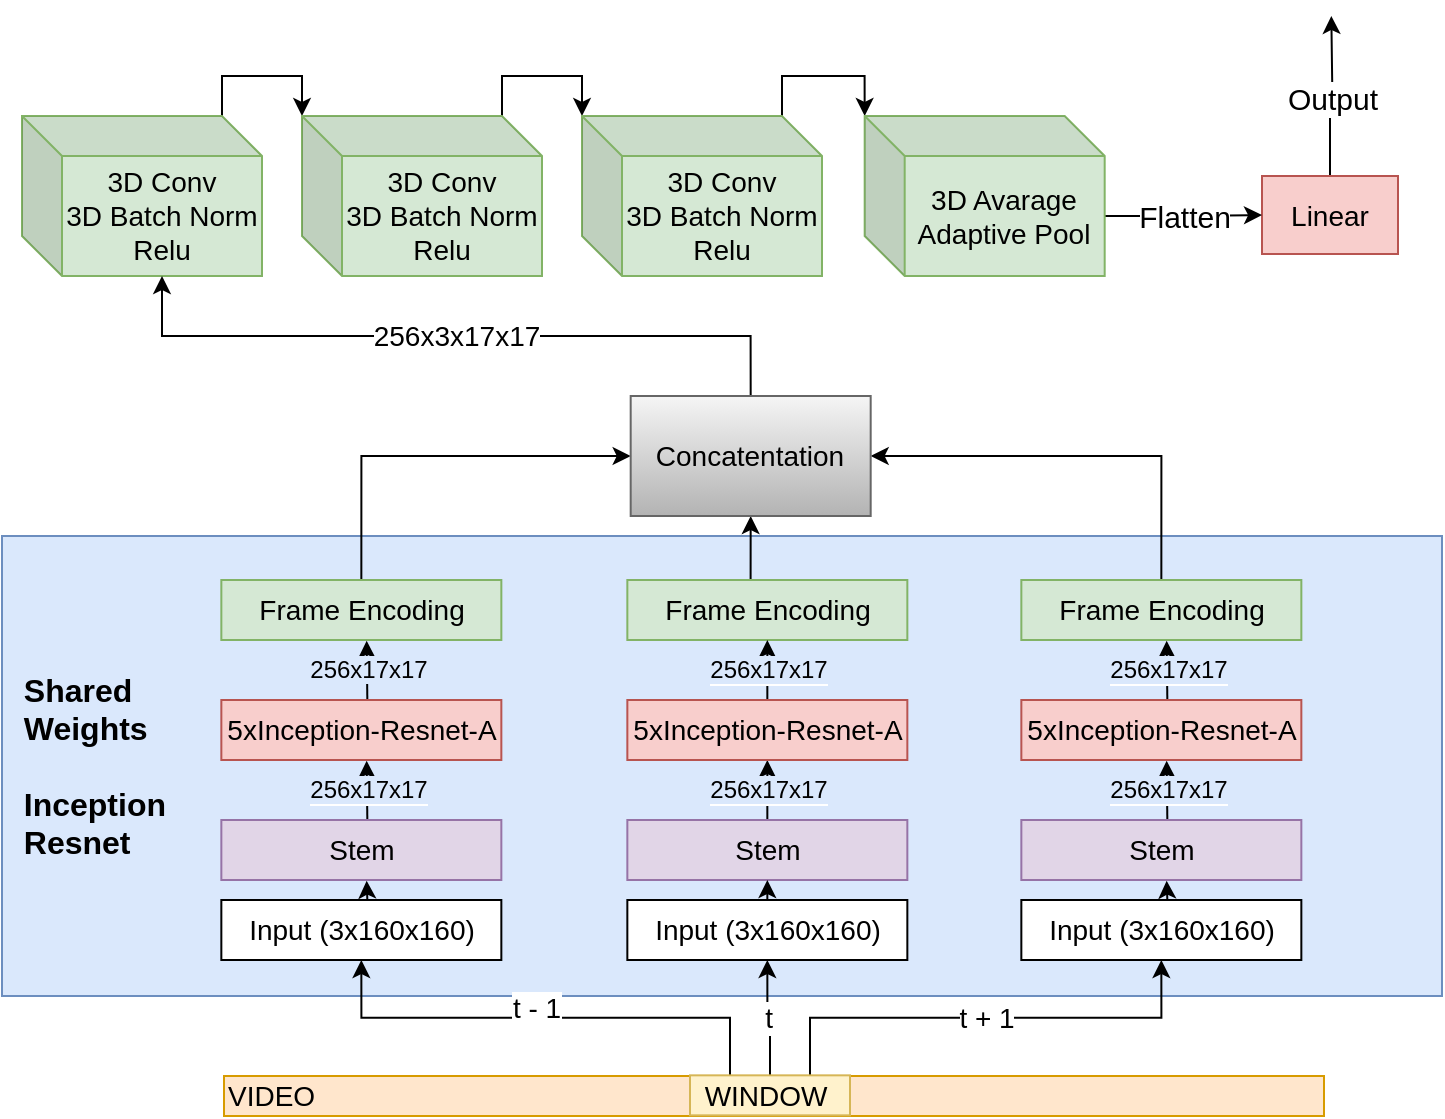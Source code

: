 <mxfile version="12.6.2" type="device"><diagram id="kFkTJWzV-NSt1Fxby4Gg" name="Page-1"><mxGraphModel dx="988" dy="680" grid="1" gridSize="10" guides="1" tooltips="1" connect="1" arrows="1" fold="1" page="1" pageScale="1" pageWidth="850" pageHeight="1100" math="0" shadow="0"><root><mxCell id="0"/><mxCell id="1" parent="0"/><mxCell id="_RKcm5ElNQOQAwjPBPU3-63" value="&lt;b&gt;&lt;font style=&quot;font-size: 16px&quot;&gt;&amp;nbsp; Shared &lt;br&gt;&amp;nbsp; Weights&lt;br&gt;&lt;br&gt;&amp;nbsp; Inception&lt;br&gt;&amp;nbsp; Resnet&lt;br&gt;&lt;/font&gt;&lt;/b&gt;" style="rounded=0;whiteSpace=wrap;html=1;fontSize=12;fillColor=#dae8fc;strokeColor=#6c8ebf;align=left;" parent="1" vertex="1"><mxGeometry x="50" y="790" width="720" height="230" as="geometry"/></mxCell><mxCell id="wErY14mIC9FJ_7ddgnWq-17" value="&lt;span style=&quot;background-color: rgb(218 , 232 , 252)&quot;&gt;256x17x17&lt;/span&gt;" style="edgeStyle=orthogonalEdgeStyle;rounded=0;orthogonalLoop=1;jettySize=auto;html=1;exitX=0.5;exitY=0;exitDx=0;exitDy=0;entryX=0.5;entryY=1;entryDx=0;entryDy=0;endSize=6;verticalAlign=middle;fontSize=12;" parent="1" edge="1"><mxGeometry relative="1" as="geometry"><mxPoint x="232.67" y="932" as="sourcePoint"/><mxPoint x="232.337" y="902.333" as="targetPoint"/></mxGeometry></mxCell><mxCell id="wErY14mIC9FJ_7ddgnWq-2" value="&lt;font style=&quot;font-size: 14px&quot;&gt;Stem&lt;/font&gt;" style="rounded=0;whiteSpace=wrap;html=1;fillColor=#e1d5e7;strokeColor=#9673a6;imageAspect=1;" parent="1" vertex="1"><mxGeometry x="159.67" y="932" width="140" height="30" as="geometry"/></mxCell><mxCell id="wErY14mIC9FJ_7ddgnWq-16" value="" style="edgeStyle=orthogonalEdgeStyle;rounded=0;orthogonalLoop=1;jettySize=auto;html=1;exitX=0.5;exitY=0;exitDx=0;exitDy=0;entryX=0.5;entryY=1;entryDx=0;entryDy=0;" parent="1" edge="1"><mxGeometry relative="1" as="geometry"><mxPoint x="232.67" y="972" as="sourcePoint"/><mxPoint x="232.337" y="962.333" as="targetPoint"/></mxGeometry></mxCell><mxCell id="wErY14mIC9FJ_7ddgnWq-3" value="Input (3x160x160)" style="rounded=0;whiteSpace=wrap;html=1;fontSize=14;" parent="1" vertex="1"><mxGeometry x="159.67" y="972" width="140" height="30" as="geometry"/></mxCell><mxCell id="_RKcm5ElNQOQAwjPBPU3-37" style="edgeStyle=orthogonalEdgeStyle;rounded=0;orthogonalLoop=1;jettySize=auto;html=1;exitX=0.5;exitY=0;exitDx=0;exitDy=0;entryX=0;entryY=0.5;entryDx=0;entryDy=0;" parent="1" source="wErY14mIC9FJ_7ddgnWq-4" target="_RKcm5ElNQOQAwjPBPU3-32" edge="1"><mxGeometry relative="1" as="geometry"/></mxCell><mxCell id="wErY14mIC9FJ_7ddgnWq-4" value="Frame Encoding" style="rounded=0;whiteSpace=wrap;html=1;fillColor=#d5e8d4;strokeColor=#82b366;imageAspect=1;fontSize=14;" parent="1" vertex="1"><mxGeometry x="159.67" y="812" width="140" height="30" as="geometry"/></mxCell><mxCell id="wErY14mIC9FJ_7ddgnWq-18" value="&lt;span style=&quot;font-size: 12px ; background-color: rgb(218 , 232 , 252)&quot;&gt;256x17x17&lt;/span&gt;" style="edgeStyle=orthogonalEdgeStyle;rounded=0;orthogonalLoop=1;jettySize=auto;html=1;exitX=0.5;exitY=0;exitDx=0;exitDy=0;entryX=0.5;entryY=1;entryDx=0;entryDy=0;labelBackgroundColor=none;" parent="1" edge="1"><mxGeometry relative="1" as="geometry"><mxPoint x="232.67" y="872" as="sourcePoint"/><mxPoint x="232.337" y="842.333" as="targetPoint"/></mxGeometry></mxCell><mxCell id="wErY14mIC9FJ_7ddgnWq-6" value="5xInception-Resnet-A" style="rounded=0;whiteSpace=wrap;html=1;fillColor=#f8cecc;strokeColor=#b85450;imageAspect=1;fontSize=14;" parent="1" vertex="1"><mxGeometry x="159.67" y="872" width="140" height="30" as="geometry"/></mxCell><mxCell id="_RKcm5ElNQOQAwjPBPU3-4" value="&lt;span style=&quot;background-color: rgb(218 , 232 , 252)&quot;&gt;256x17x17&lt;/span&gt;" style="edgeStyle=orthogonalEdgeStyle;rounded=0;orthogonalLoop=1;jettySize=auto;html=1;exitX=0.5;exitY=0;exitDx=0;exitDy=0;entryX=0.5;entryY=1;entryDx=0;entryDy=0;endSize=6;verticalAlign=middle;fontSize=12;" parent="1" source="_RKcm5ElNQOQAwjPBPU3-5" target="_RKcm5ElNQOQAwjPBPU3-10" edge="1"><mxGeometry relative="1" as="geometry"/></mxCell><mxCell id="_RKcm5ElNQOQAwjPBPU3-5" value="Stem" style="rounded=0;whiteSpace=wrap;html=1;fillColor=#e1d5e7;strokeColor=#9673a6;imageAspect=1;fontSize=14;" parent="1" vertex="1"><mxGeometry x="362.67" y="932" width="140" height="30" as="geometry"/></mxCell><mxCell id="_RKcm5ElNQOQAwjPBPU3-6" value="" style="edgeStyle=orthogonalEdgeStyle;rounded=0;orthogonalLoop=1;jettySize=auto;html=1;exitX=0.5;exitY=0;exitDx=0;exitDy=0;entryX=0.5;entryY=1;entryDx=0;entryDy=0;" parent="1" source="_RKcm5ElNQOQAwjPBPU3-7" target="_RKcm5ElNQOQAwjPBPU3-5" edge="1"><mxGeometry relative="1" as="geometry"/></mxCell><mxCell id="_RKcm5ElNQOQAwjPBPU3-7" value="Input (3x160x160)" style="rounded=0;whiteSpace=wrap;html=1;fontSize=14;" parent="1" vertex="1"><mxGeometry x="362.67" y="972" width="140" height="30" as="geometry"/></mxCell><mxCell id="_RKcm5ElNQOQAwjPBPU3-34" style="edgeStyle=orthogonalEdgeStyle;rounded=0;orthogonalLoop=1;jettySize=auto;html=1;exitX=0.5;exitY=0;exitDx=0;exitDy=0;entryX=0.5;entryY=1;entryDx=0;entryDy=0;" parent="1" source="_RKcm5ElNQOQAwjPBPU3-8" target="_RKcm5ElNQOQAwjPBPU3-32" edge="1"><mxGeometry relative="1" as="geometry"/></mxCell><mxCell id="_RKcm5ElNQOQAwjPBPU3-8" value="Frame Encoding" style="rounded=0;whiteSpace=wrap;html=1;fillColor=#d5e8d4;strokeColor=#82b366;imageAspect=1;fontSize=14;" parent="1" vertex="1"><mxGeometry x="362.67" y="812" width="140" height="30" as="geometry"/></mxCell><mxCell id="_RKcm5ElNQOQAwjPBPU3-9" value="&lt;span style=&quot;font-size: 12px ; background-color: rgb(218 , 232 , 252)&quot;&gt;256x17x17&lt;/span&gt;" style="edgeStyle=orthogonalEdgeStyle;rounded=0;orthogonalLoop=1;jettySize=auto;html=1;exitX=0.5;exitY=0;exitDx=0;exitDy=0;entryX=0.5;entryY=1;entryDx=0;entryDy=0;" parent="1" source="_RKcm5ElNQOQAwjPBPU3-10" target="_RKcm5ElNQOQAwjPBPU3-8" edge="1"><mxGeometry relative="1" as="geometry"/></mxCell><mxCell id="_RKcm5ElNQOQAwjPBPU3-10" value="&lt;span style=&quot;font-size: 14px&quot;&gt;5xInception-Resnet-A&lt;/span&gt;" style="rounded=0;whiteSpace=wrap;html=1;fillColor=#f8cecc;strokeColor=#b85450;imageAspect=1;" parent="1" vertex="1"><mxGeometry x="362.67" y="872" width="140" height="30" as="geometry"/></mxCell><mxCell id="_RKcm5ElNQOQAwjPBPU3-11" value="&lt;span style=&quot;background-color: rgb(218 , 232 , 252)&quot;&gt;256x17x17&lt;/span&gt;" style="edgeStyle=orthogonalEdgeStyle;rounded=0;orthogonalLoop=1;jettySize=auto;html=1;exitX=0.5;exitY=0;exitDx=0;exitDy=0;entryX=0.5;entryY=1;entryDx=0;entryDy=0;endSize=6;verticalAlign=middle;fontSize=12;" parent="1" edge="1"><mxGeometry relative="1" as="geometry"><mxPoint x="632.67" y="932" as="sourcePoint"/><mxPoint x="632.337" y="902.333" as="targetPoint"/></mxGeometry></mxCell><mxCell id="_RKcm5ElNQOQAwjPBPU3-12" value="Stem" style="rounded=0;whiteSpace=wrap;html=1;fillColor=#e1d5e7;strokeColor=#9673a6;imageAspect=1;fontSize=14;" parent="1" vertex="1"><mxGeometry x="559.67" y="932" width="140" height="30" as="geometry"/></mxCell><mxCell id="_RKcm5ElNQOQAwjPBPU3-13" value="" style="edgeStyle=orthogonalEdgeStyle;rounded=0;orthogonalLoop=1;jettySize=auto;html=1;exitX=0.5;exitY=0;exitDx=0;exitDy=0;entryX=0.5;entryY=1;entryDx=0;entryDy=0;" parent="1" edge="1"><mxGeometry relative="1" as="geometry"><mxPoint x="632.67" y="972" as="sourcePoint"/><mxPoint x="632.337" y="962.333" as="targetPoint"/></mxGeometry></mxCell><mxCell id="_RKcm5ElNQOQAwjPBPU3-14" value="Input (3x160x160)" style="rounded=0;whiteSpace=wrap;html=1;fontSize=14;" parent="1" vertex="1"><mxGeometry x="559.67" y="972" width="140" height="30" as="geometry"/></mxCell><mxCell id="_RKcm5ElNQOQAwjPBPU3-35" style="edgeStyle=orthogonalEdgeStyle;rounded=0;orthogonalLoop=1;jettySize=auto;html=1;exitX=0.5;exitY=0;exitDx=0;exitDy=0;entryX=1;entryY=0.5;entryDx=0;entryDy=0;" parent="1" source="_RKcm5ElNQOQAwjPBPU3-15" target="_RKcm5ElNQOQAwjPBPU3-32" edge="1"><mxGeometry relative="1" as="geometry"/></mxCell><mxCell id="_RKcm5ElNQOQAwjPBPU3-15" value="Frame Encoding" style="rounded=0;whiteSpace=wrap;html=1;fillColor=#d5e8d4;strokeColor=#82b366;imageAspect=1;fontSize=14;" parent="1" vertex="1"><mxGeometry x="559.67" y="812" width="140" height="30" as="geometry"/></mxCell><mxCell id="_RKcm5ElNQOQAwjPBPU3-16" value="&lt;span style=&quot;font-size: 12px ; background-color: rgb(218 , 232 , 252)&quot;&gt;256x17x17&lt;/span&gt;" style="edgeStyle=orthogonalEdgeStyle;rounded=0;orthogonalLoop=1;jettySize=auto;html=1;exitX=0.5;exitY=0;exitDx=0;exitDy=0;entryX=0.5;entryY=1;entryDx=0;entryDy=0;" parent="1" edge="1"><mxGeometry relative="1" as="geometry"><mxPoint x="632.67" y="872" as="sourcePoint"/><mxPoint x="632.337" y="842.333" as="targetPoint"/></mxGeometry></mxCell><mxCell id="_RKcm5ElNQOQAwjPBPU3-17" value="&lt;span style=&quot;font-size: 14px&quot;&gt;5xInception-Resnet-A&lt;/span&gt;" style="rounded=0;whiteSpace=wrap;html=1;fillColor=#f8cecc;strokeColor=#b85450;imageAspect=1;" parent="1" vertex="1"><mxGeometry x="559.67" y="872" width="140" height="30" as="geometry"/></mxCell><mxCell id="_RKcm5ElNQOQAwjPBPU3-18" value="256x17x17" style="edgeStyle=orthogonalEdgeStyle;rounded=0;orthogonalLoop=1;jettySize=auto;html=1;exitX=0.5;exitY=0;exitDx=0;exitDy=0;entryX=0.5;entryY=1;entryDx=0;entryDy=0;endSize=6;verticalAlign=middle;fontSize=12;" parent="1" edge="1"><mxGeometry relative="1" as="geometry"><mxPoint x="709.667" y="580.333" as="targetPoint"/></mxGeometry></mxCell><mxCell id="_RKcm5ElNQOQAwjPBPU3-20" value="" style="edgeStyle=orthogonalEdgeStyle;rounded=0;orthogonalLoop=1;jettySize=auto;html=1;exitX=0.5;exitY=0;exitDx=0;exitDy=0;entryX=0.5;entryY=1;entryDx=0;entryDy=0;" parent="1" edge="1"><mxGeometry relative="1" as="geometry"><mxPoint x="709.667" y="640.333" as="targetPoint"/></mxGeometry></mxCell><mxCell id="_RKcm5ElNQOQAwjPBPU3-23" value="&lt;span style=&quot;font-size: 12px&quot;&gt;256x17x17&lt;/span&gt;" style="edgeStyle=orthogonalEdgeStyle;rounded=0;orthogonalLoop=1;jettySize=auto;html=1;exitX=0.5;exitY=0;exitDx=0;exitDy=0;entryX=0.5;entryY=1;entryDx=0;entryDy=0;" parent="1" edge="1"><mxGeometry relative="1" as="geometry"><mxPoint x="709.667" y="520.333" as="targetPoint"/></mxGeometry></mxCell><mxCell id="_RKcm5ElNQOQAwjPBPU3-49" style="edgeStyle=orthogonalEdgeStyle;rounded=0;orthogonalLoop=1;jettySize=auto;html=1;exitX=0;exitY=0;exitDx=100;exitDy=0;exitPerimeter=0;entryX=0;entryY=0;entryDx=0;entryDy=0;entryPerimeter=0;fontSize=12;" parent="1" source="_RKcm5ElNQOQAwjPBPU3-25" target="_RKcm5ElNQOQAwjPBPU3-39" edge="1"><mxGeometry relative="1" as="geometry"/></mxCell><mxCell id="_RKcm5ElNQOQAwjPBPU3-25" value="3D Conv&lt;br style=&quot;font-size: 14px;&quot;&gt;3D Batch Norm&lt;br style=&quot;font-size: 14px;&quot;&gt;Relu" style="shape=cube;whiteSpace=wrap;html=1;boundedLbl=1;backgroundOutline=1;darkOpacity=0.05;darkOpacity2=0.1;fillColor=#d5e8d4;strokeColor=#82b366;fontSize=14;" parent="1" vertex="1"><mxGeometry x="60" y="580" width="120" height="80" as="geometry"/></mxCell><mxCell id="_RKcm5ElNQOQAwjPBPU3-36" value="&lt;font style=&quot;font-size: 14px&quot;&gt;256x3x17x17&lt;/font&gt;" style="edgeStyle=orthogonalEdgeStyle;rounded=0;orthogonalLoop=1;jettySize=auto;html=1;exitX=0.5;exitY=0;exitDx=0;exitDy=0;entryX=0;entryY=0;entryDx=70;entryDy=80;entryPerimeter=0;fontSize=12;" parent="1" source="_RKcm5ElNQOQAwjPBPU3-32" target="_RKcm5ElNQOQAwjPBPU3-25" edge="1"><mxGeometry relative="1" as="geometry"/></mxCell><mxCell id="_RKcm5ElNQOQAwjPBPU3-32" value="Concatentation" style="rounded=0;whiteSpace=wrap;html=1;fillColor=#f5f5f5;strokeColor=#666666;gradientColor=#b3b3b3;fontSize=14;" parent="1" vertex="1"><mxGeometry x="364.34" y="720" width="120" height="60" as="geometry"/></mxCell><mxCell id="_RKcm5ElNQOQAwjPBPU3-50" style="edgeStyle=orthogonalEdgeStyle;rounded=0;orthogonalLoop=1;jettySize=auto;html=1;exitX=0;exitY=0;exitDx=100;exitDy=0;exitPerimeter=0;entryX=0;entryY=0;entryDx=0;entryDy=0;entryPerimeter=0;fontSize=12;" parent="1" source="_RKcm5ElNQOQAwjPBPU3-39" target="_RKcm5ElNQOQAwjPBPU3-40" edge="1"><mxGeometry relative="1" as="geometry"/></mxCell><mxCell id="_RKcm5ElNQOQAwjPBPU3-39" value="3D Conv&lt;br style=&quot;font-size: 14px;&quot;&gt;3D Batch Norm&lt;br style=&quot;font-size: 14px;&quot;&gt;Relu" style="shape=cube;whiteSpace=wrap;html=1;boundedLbl=1;backgroundOutline=1;darkOpacity=0.05;darkOpacity2=0.1;fillColor=#d5e8d4;strokeColor=#82b366;fontSize=14;" parent="1" vertex="1"><mxGeometry x="200" y="580" width="120" height="80" as="geometry"/></mxCell><mxCell id="_RKcm5ElNQOQAwjPBPU3-67" style="edgeStyle=orthogonalEdgeStyle;rounded=0;orthogonalLoop=1;jettySize=auto;html=1;exitX=0;exitY=0;exitDx=100;exitDy=0;exitPerimeter=0;entryX=0;entryY=0;entryDx=0;entryDy=0;entryPerimeter=0;fontSize=12;" parent="1" source="_RKcm5ElNQOQAwjPBPU3-40" target="_RKcm5ElNQOQAwjPBPU3-65" edge="1"><mxGeometry relative="1" as="geometry"/></mxCell><mxCell id="_RKcm5ElNQOQAwjPBPU3-40" value="3D Conv&lt;br style=&quot;font-size: 14px;&quot;&gt;3D Batch Norm&lt;br style=&quot;font-size: 14px;&quot;&gt;Relu" style="shape=cube;whiteSpace=wrap;html=1;boundedLbl=1;backgroundOutline=1;darkOpacity=0.05;darkOpacity2=0.1;fillColor=#d5e8d4;strokeColor=#82b366;fontSize=14;" parent="1" vertex="1"><mxGeometry x="340" y="580" width="120" height="80" as="geometry"/></mxCell><mxCell id="_RKcm5ElNQOQAwjPBPU3-70" value="&lt;font style=&quot;font-size: 15px&quot;&gt;Output&lt;/font&gt;" style="edgeStyle=orthogonalEdgeStyle;rounded=0;orthogonalLoop=1;jettySize=auto;html=1;exitX=0.5;exitY=0;exitDx=0;exitDy=0;fontSize=12;" parent="1" source="_RKcm5ElNQOQAwjPBPU3-42" edge="1"><mxGeometry relative="1" as="geometry"><mxPoint x="714.667" y="530" as="targetPoint"/></mxGeometry></mxCell><mxCell id="_RKcm5ElNQOQAwjPBPU3-42" value="&lt;font style=&quot;font-size: 14px&quot;&gt;Linear&lt;/font&gt;" style="rounded=0;whiteSpace=wrap;html=1;fontSize=12;fillColor=#f8cecc;strokeColor=#b85450;" parent="1" vertex="1"><mxGeometry x="680" y="610" width="68" height="39" as="geometry"/></mxCell><mxCell id="_RKcm5ElNQOQAwjPBPU3-54" value="&lt;font style=&quot;font-size: 14px&quot;&gt;VIDEO&lt;/font&gt;" style="rounded=0;whiteSpace=wrap;html=1;fontSize=12;align=left;fillColor=#ffe6cc;strokeColor=#d79b00;" parent="1" vertex="1"><mxGeometry x="161" y="1060" width="550" height="20" as="geometry"/></mxCell><mxCell id="_RKcm5ElNQOQAwjPBPU3-59" style="edgeStyle=orthogonalEdgeStyle;rounded=0;orthogonalLoop=1;jettySize=auto;html=1;exitX=0.25;exitY=0;exitDx=0;exitDy=0;entryX=0.5;entryY=1;entryDx=0;entryDy=0;fontSize=12;" parent="1" source="_RKcm5ElNQOQAwjPBPU3-56" target="wErY14mIC9FJ_7ddgnWq-3" edge="1"><mxGeometry relative="1" as="geometry"/></mxCell><mxCell id="_RKcm5ElNQOQAwjPBPU3-62" value="t - 1" style="text;html=1;align=center;verticalAlign=middle;resizable=0;points=[];labelBackgroundColor=#ffffff;fontSize=14;" parent="_RKcm5ElNQOQAwjPBPU3-59" vertex="1" connectable="0"><mxGeometry x="0.043" y="-5" relative="1" as="geometry"><mxPoint as="offset"/></mxGeometry></mxCell><mxCell id="_RKcm5ElNQOQAwjPBPU3-60" value="t" style="edgeStyle=orthogonalEdgeStyle;rounded=0;orthogonalLoop=1;jettySize=auto;html=1;exitX=0.5;exitY=0;exitDx=0;exitDy=0;entryX=0.5;entryY=1;entryDx=0;entryDy=0;fontSize=14;" parent="1" source="_RKcm5ElNQOQAwjPBPU3-56" target="_RKcm5ElNQOQAwjPBPU3-7" edge="1"><mxGeometry relative="1" as="geometry"/></mxCell><mxCell id="_RKcm5ElNQOQAwjPBPU3-61" value="t + 1" style="edgeStyle=orthogonalEdgeStyle;rounded=0;orthogonalLoop=1;jettySize=auto;html=1;exitX=0.75;exitY=0;exitDx=0;exitDy=0;entryX=0.5;entryY=1;entryDx=0;entryDy=0;fontSize=14;" parent="1" source="_RKcm5ElNQOQAwjPBPU3-56" target="_RKcm5ElNQOQAwjPBPU3-14" edge="1"><mxGeometry relative="1" as="geometry"/></mxCell><mxCell id="_RKcm5ElNQOQAwjPBPU3-56" value="WINDOW&amp;nbsp;" style="rounded=0;whiteSpace=wrap;html=1;fontSize=14;fillColor=#fff2cc;strokeColor=#d6b656;" parent="1" vertex="1"><mxGeometry x="394" y="1059.67" width="80" height="20" as="geometry"/></mxCell><mxCell id="_RKcm5ElNQOQAwjPBPU3-69" value="&lt;font style=&quot;font-size: 15px&quot;&gt;Flatten&lt;/font&gt;" style="edgeStyle=orthogonalEdgeStyle;rounded=0;orthogonalLoop=1;jettySize=auto;html=1;exitX=0;exitY=0;exitDx=120;exitDy=50;exitPerimeter=0;entryX=0;entryY=0.5;entryDx=0;entryDy=0;fontSize=12;" parent="1" source="_RKcm5ElNQOQAwjPBPU3-65" target="_RKcm5ElNQOQAwjPBPU3-42" edge="1"><mxGeometry relative="1" as="geometry"/></mxCell><mxCell id="_RKcm5ElNQOQAwjPBPU3-65" value="3D Avarage Adaptive Pool" style="shape=cube;whiteSpace=wrap;html=1;boundedLbl=1;backgroundOutline=1;darkOpacity=0.05;darkOpacity2=0.1;fillColor=#d5e8d4;strokeColor=#82b366;fontSize=14;" parent="1" vertex="1"><mxGeometry x="481.34" y="580" width="120" height="80" as="geometry"/></mxCell></root></mxGraphModel></diagram></mxfile>